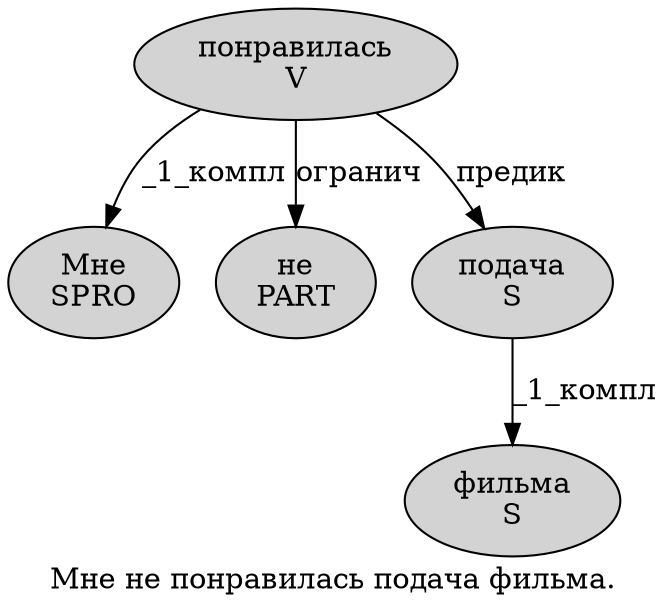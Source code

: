 digraph SENTENCE_4026 {
	graph [label="Мне не понравилась подача фильма."]
	node [style=filled]
		0 [label="Мне
SPRO" color="" fillcolor=lightgray penwidth=1 shape=ellipse]
		1 [label="не
PART" color="" fillcolor=lightgray penwidth=1 shape=ellipse]
		2 [label="понравилась
V" color="" fillcolor=lightgray penwidth=1 shape=ellipse]
		3 [label="подача
S" color="" fillcolor=lightgray penwidth=1 shape=ellipse]
		4 [label="фильма
S" color="" fillcolor=lightgray penwidth=1 shape=ellipse]
			3 -> 4 [label="_1_компл"]
			2 -> 0 [label="_1_компл"]
			2 -> 1 [label="огранич"]
			2 -> 3 [label="предик"]
}